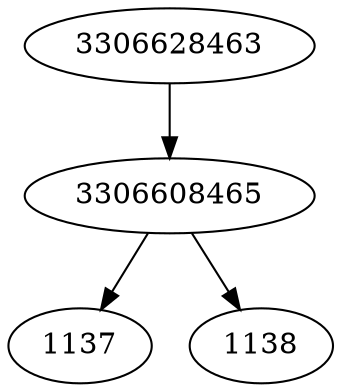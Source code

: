 strict digraph  {
3306608465;
1137;
1138;
3306628463;
3306608465 -> 1137;
3306608465 -> 1138;
3306628463 -> 3306608465;
}
